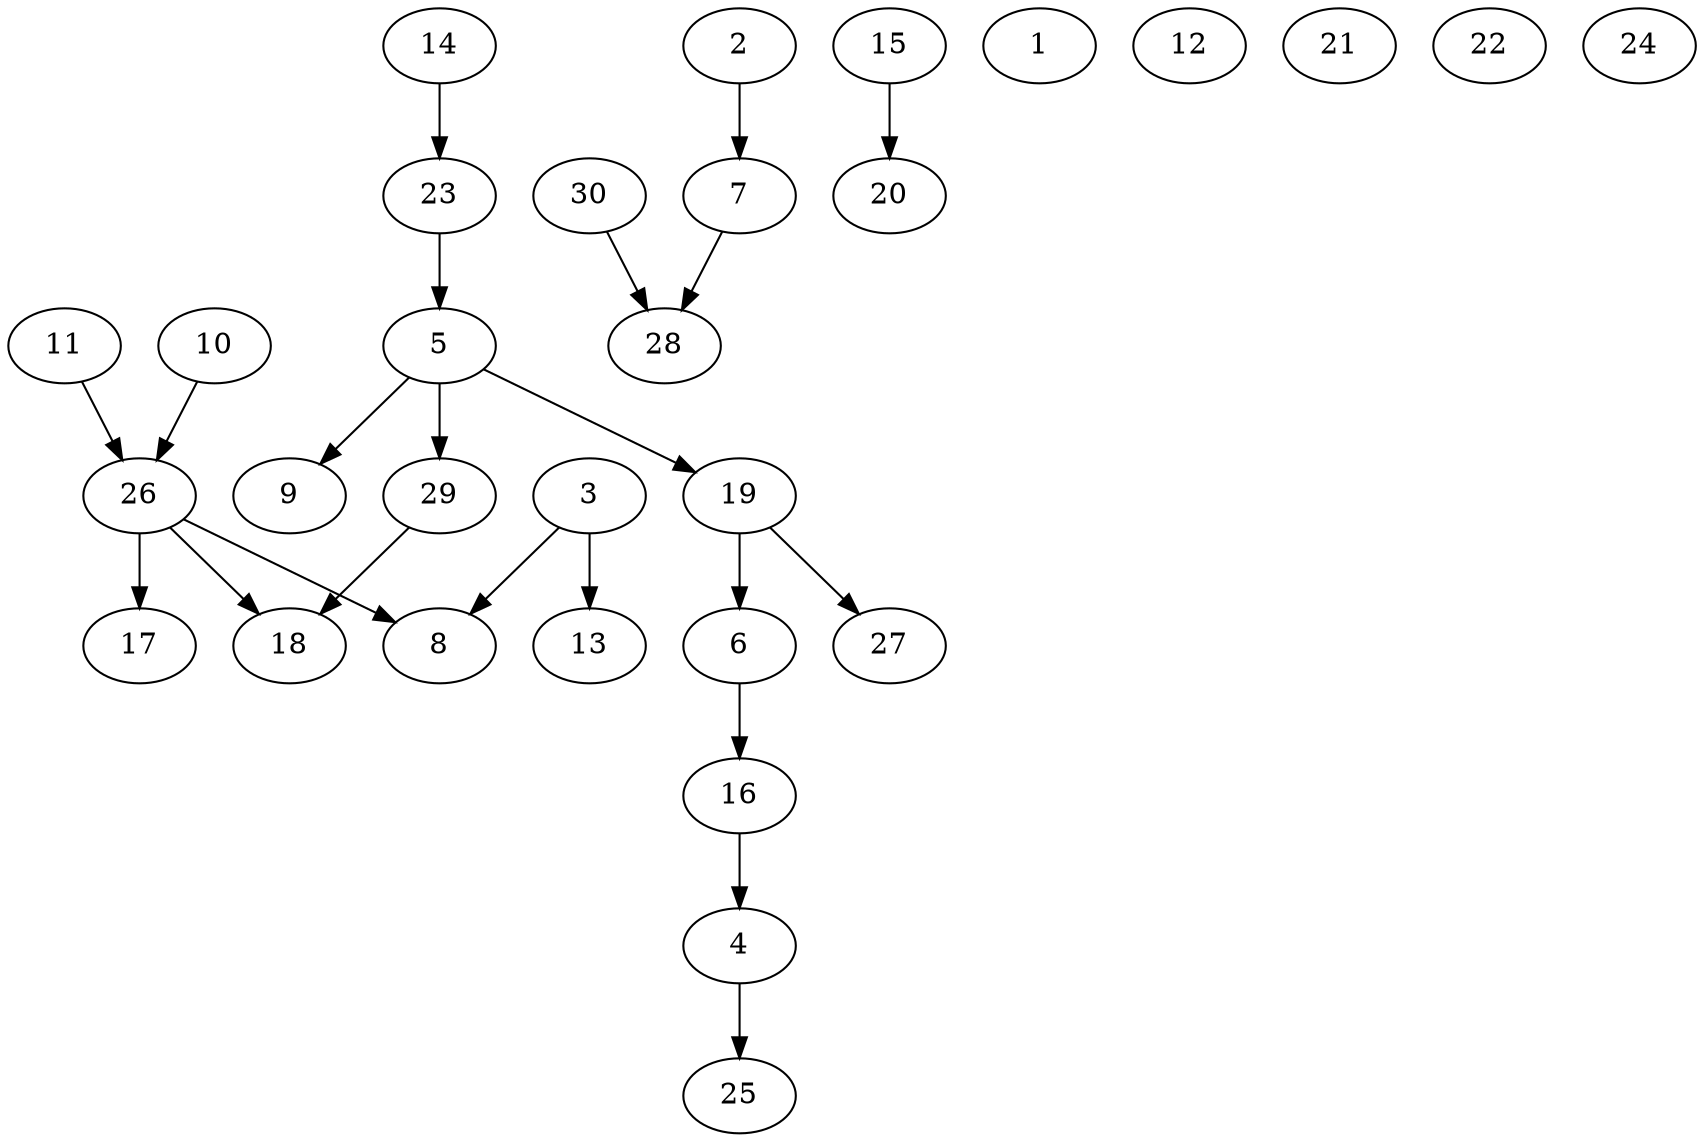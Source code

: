 digraph sample {
3 -> 8[color="black"];
11 -> 26[color="black"];
30 -> 28[color="black"];
3 -> 13[color="black"];
19 -> 6[color="black"];
26 -> 8[color="black"];
5 -> 9[color="black"];
4 -> 25[color="black"];
2 -> 7[color="black"];
14 -> 23[color="black"];
5 -> 29[color="black"];
5 -> 19[color="black"];
29 -> 18[color="black"];
23 -> 5[color="black"];
10 -> 26[color="black"];
26 -> 17[color="black"];
6 -> 16[color="black"];
19 -> 27[color="black"];
26 -> 18[color="black"];
16 -> 4[color="black"];
15 -> 20[color="black"];
7 -> 28[color="black"];
1[color="black"];
12[color="black"];
21[color="black"];
22[color="black"];
24[color="black"];
}